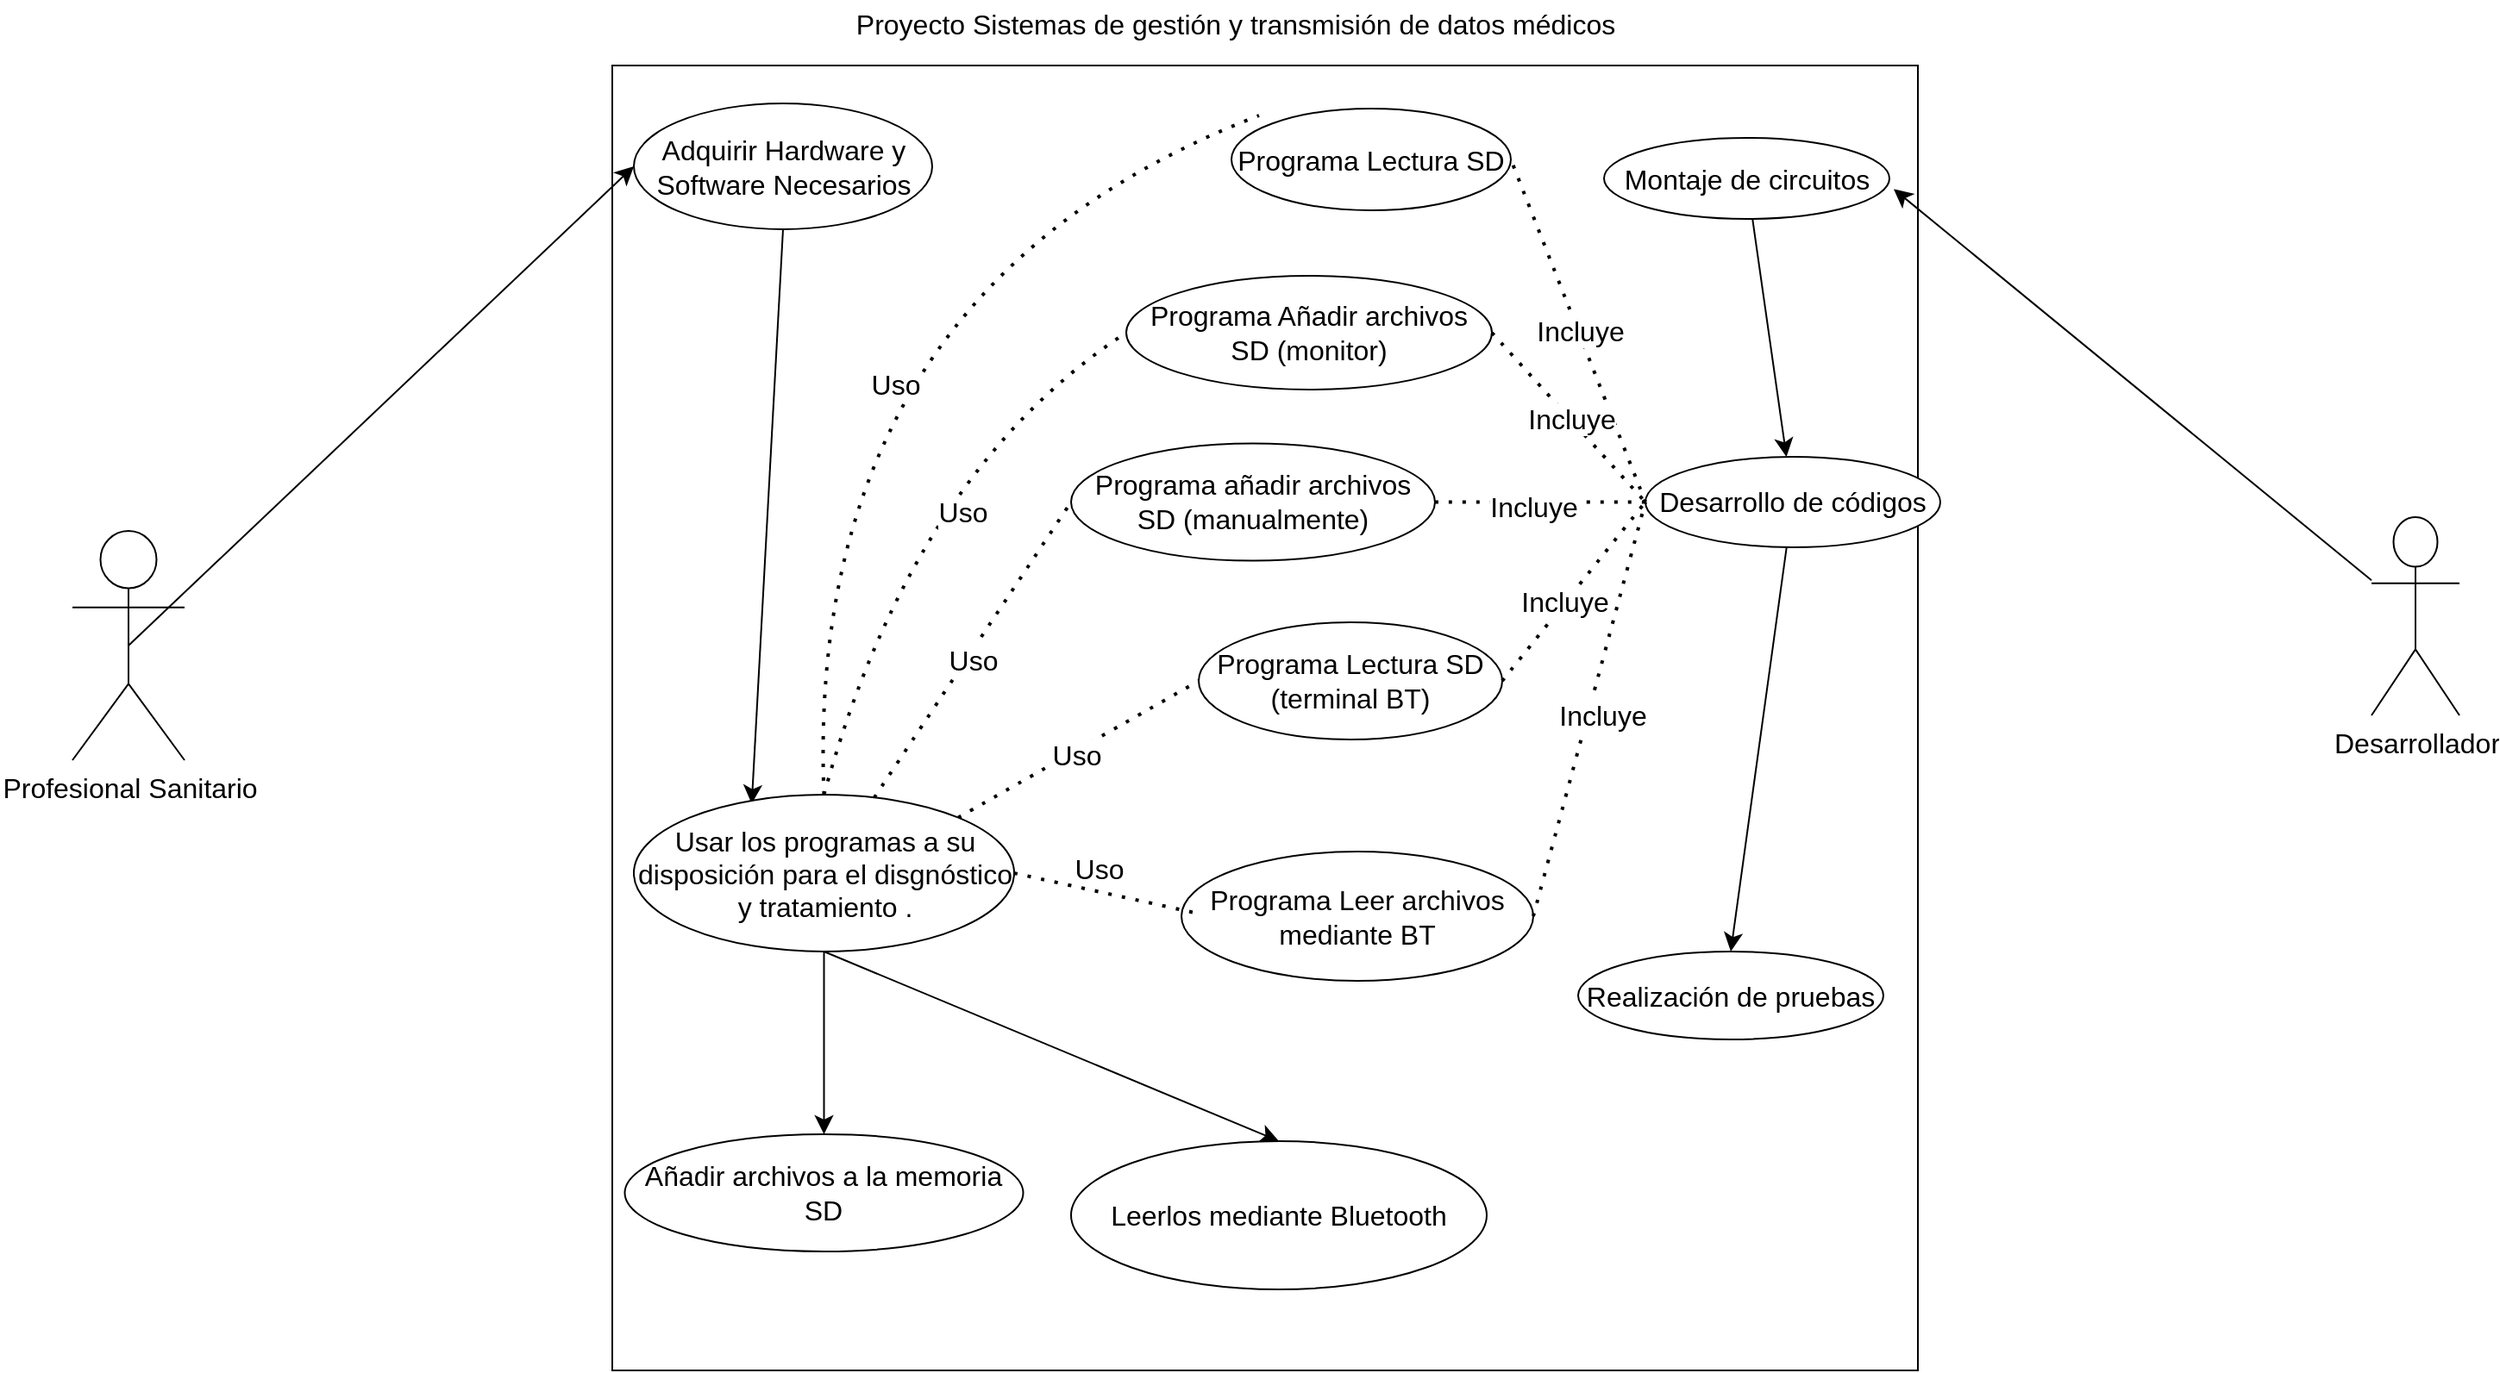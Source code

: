 <mxfile version="21.5.2" type="device">
  <diagram name="Página-1" id="cN-XaxheENF3G7JuhzaG">
    <mxGraphModel dx="2415" dy="1429" grid="0" gridSize="10" guides="1" tooltips="1" connect="1" arrows="1" fold="1" page="0" pageScale="1" pageWidth="827" pageHeight="1169" math="0" shadow="0">
      <root>
        <mxCell id="0" />
        <mxCell id="1" parent="0" />
        <mxCell id="5BwOVwZPz7OGjv9YKj9S-1" value="" style="whiteSpace=wrap;html=1;aspect=fixed;fontSize=16;" vertex="1" parent="1">
          <mxGeometry x="-180" y="-361" width="757" height="757" as="geometry" />
        </mxCell>
        <mxCell id="5BwOVwZPz7OGjv9YKj9S-4" value="Profesional Sanitario" style="shape=umlActor;verticalLabelPosition=bottom;verticalAlign=top;html=1;outlineConnect=0;fontSize=16;" vertex="1" parent="1">
          <mxGeometry x="-493" y="-91" width="65" height="133" as="geometry" />
        </mxCell>
        <mxCell id="5BwOVwZPz7OGjv9YKj9S-28" style="edgeStyle=none;curved=1;rounded=0;orthogonalLoop=1;jettySize=auto;html=1;fontSize=12;startSize=8;endSize=8;" edge="1" parent="1" source="5BwOVwZPz7OGjv9YKj9S-8" target="5BwOVwZPz7OGjv9YKj9S-9">
          <mxGeometry relative="1" as="geometry" />
        </mxCell>
        <mxCell id="5BwOVwZPz7OGjv9YKj9S-8" value="Montaje de circuitos" style="ellipse;whiteSpace=wrap;html=1;fontSize=16;direction=south;" vertex="1" parent="1">
          <mxGeometry x="395" y="-319" width="165.5" height="47" as="geometry" />
        </mxCell>
        <mxCell id="5BwOVwZPz7OGjv9YKj9S-29" style="edgeStyle=none;curved=1;rounded=0;orthogonalLoop=1;jettySize=auto;html=1;entryX=0.5;entryY=0;entryDx=0;entryDy=0;fontSize=12;startSize=8;endSize=8;" edge="1" parent="1" source="5BwOVwZPz7OGjv9YKj9S-9" target="5BwOVwZPz7OGjv9YKj9S-10">
          <mxGeometry relative="1" as="geometry" />
        </mxCell>
        <mxCell id="5BwOVwZPz7OGjv9YKj9S-10" value="Realización de pruebas" style="ellipse;whiteSpace=wrap;html=1;fontSize=16;" vertex="1" parent="1">
          <mxGeometry x="380" y="153" width="177" height="51" as="geometry" />
        </mxCell>
        <mxCell id="5BwOVwZPz7OGjv9YKj9S-20" style="edgeStyle=none;curved=1;rounded=0;orthogonalLoop=1;jettySize=auto;html=1;entryX=0.632;entryY=-0.015;entryDx=0;entryDy=0;entryPerimeter=0;fontSize=12;startSize=8;endSize=8;" edge="1" parent="1" source="5BwOVwZPz7OGjv9YKj9S-19" target="5BwOVwZPz7OGjv9YKj9S-8">
          <mxGeometry relative="1" as="geometry" />
        </mxCell>
        <mxCell id="5BwOVwZPz7OGjv9YKj9S-19" value="Desarrollador" style="shape=umlActor;verticalLabelPosition=bottom;verticalAlign=top;html=1;outlineConnect=0;fontSize=16;" vertex="1" parent="1">
          <mxGeometry x="840" y="-99" width="51" height="115" as="geometry" />
        </mxCell>
        <mxCell id="5BwOVwZPz7OGjv9YKj9S-27" value="Proyecto Sistemas de gestión y transmisión de datos médicos" style="text;html=1;strokeColor=none;fillColor=none;align=center;verticalAlign=middle;whiteSpace=wrap;rounded=0;fontSize=16;" vertex="1" parent="1">
          <mxGeometry x="-60" y="-399" width="483" height="27" as="geometry" />
        </mxCell>
        <mxCell id="5BwOVwZPz7OGjv9YKj9S-34" value="Programa Lectura SD" style="ellipse;whiteSpace=wrap;html=1;fontSize=16;" vertex="1" parent="1">
          <mxGeometry x="179" y="-336" width="162" height="59" as="geometry" />
        </mxCell>
        <mxCell id="5BwOVwZPz7OGjv9YKj9S-35" value="Programa Añadir archivos SD (monitor)" style="ellipse;whiteSpace=wrap;html=1;fontSize=16;" vertex="1" parent="1">
          <mxGeometry x="118" y="-239" width="212" height="66" as="geometry" />
        </mxCell>
        <mxCell id="5BwOVwZPz7OGjv9YKj9S-36" value="Programa añadir archivos SD (manualmente)" style="ellipse;whiteSpace=wrap;html=1;fontSize=16;" vertex="1" parent="1">
          <mxGeometry x="86" y="-141.75" width="211" height="68" as="geometry" />
        </mxCell>
        <mxCell id="5BwOVwZPz7OGjv9YKj9S-37" value="Programa Lectura SD (terminal BT)" style="ellipse;whiteSpace=wrap;html=1;fontSize=16;" vertex="1" parent="1">
          <mxGeometry x="160" y="-38" width="176" height="68" as="geometry" />
        </mxCell>
        <mxCell id="5BwOVwZPz7OGjv9YKj9S-38" value="Programa Leer archivos mediante BT" style="ellipse;whiteSpace=wrap;html=1;fontSize=16;" vertex="1" parent="1">
          <mxGeometry x="150" y="95" width="204" height="75" as="geometry" />
        </mxCell>
        <mxCell id="5BwOVwZPz7OGjv9YKj9S-9" value="Desarrollo de códigos" style="ellipse;whiteSpace=wrap;html=1;fontSize=16;" vertex="1" parent="1">
          <mxGeometry x="419" y="-134" width="171" height="52.5" as="geometry" />
        </mxCell>
        <mxCell id="5BwOVwZPz7OGjv9YKj9S-40" value="" style="endArrow=none;dashed=1;html=1;dashPattern=1 3;strokeWidth=2;rounded=0;fontSize=12;startSize=8;endSize=8;curved=1;entryX=1;entryY=0.5;entryDx=0;entryDy=0;exitX=0;exitY=0.5;exitDx=0;exitDy=0;" edge="1" parent="1" source="5BwOVwZPz7OGjv9YKj9S-9" target="5BwOVwZPz7OGjv9YKj9S-34">
          <mxGeometry width="50" height="50" relative="1" as="geometry">
            <mxPoint x="294" as="sourcePoint" />
            <mxPoint x="344" y="-50" as="targetPoint" />
          </mxGeometry>
        </mxCell>
        <mxCell id="5BwOVwZPz7OGjv9YKj9S-41" value="Incluye" style="edgeLabel;html=1;align=center;verticalAlign=middle;resizable=0;points=[];fontSize=16;" vertex="1" connectable="0" parent="5BwOVwZPz7OGjv9YKj9S-40">
          <mxGeometry x="-0.007" y="-1" relative="1" as="geometry">
            <mxPoint as="offset" />
          </mxGeometry>
        </mxCell>
        <mxCell id="5BwOVwZPz7OGjv9YKj9S-42" value="" style="endArrow=none;dashed=1;html=1;dashPattern=1 3;strokeWidth=2;rounded=0;fontSize=12;startSize=8;endSize=8;curved=1;entryX=0;entryY=0.5;entryDx=0;entryDy=0;exitX=1;exitY=0.5;exitDx=0;exitDy=0;" edge="1" parent="1" source="5BwOVwZPz7OGjv9YKj9S-35" target="5BwOVwZPz7OGjv9YKj9S-9">
          <mxGeometry width="50" height="50" relative="1" as="geometry">
            <mxPoint x="294" as="sourcePoint" />
            <mxPoint x="344" y="-50" as="targetPoint" />
          </mxGeometry>
        </mxCell>
        <mxCell id="5BwOVwZPz7OGjv9YKj9S-43" value="Incluye" style="edgeLabel;html=1;align=center;verticalAlign=middle;resizable=0;points=[];fontSize=16;" vertex="1" connectable="0" parent="5BwOVwZPz7OGjv9YKj9S-42">
          <mxGeometry x="0.015" y="1" relative="1" as="geometry">
            <mxPoint as="offset" />
          </mxGeometry>
        </mxCell>
        <mxCell id="5BwOVwZPz7OGjv9YKj9S-44" value="" style="endArrow=none;dashed=1;html=1;dashPattern=1 3;strokeWidth=2;rounded=0;fontSize=12;startSize=8;endSize=8;curved=1;entryX=0;entryY=0.5;entryDx=0;entryDy=0;exitX=1;exitY=0.5;exitDx=0;exitDy=0;" edge="1" parent="1" source="5BwOVwZPz7OGjv9YKj9S-36" target="5BwOVwZPz7OGjv9YKj9S-9">
          <mxGeometry width="50" height="50" relative="1" as="geometry">
            <mxPoint x="294" as="sourcePoint" />
            <mxPoint x="344" y="-50" as="targetPoint" />
          </mxGeometry>
        </mxCell>
        <mxCell id="5BwOVwZPz7OGjv9YKj9S-45" value="Incluye" style="edgeLabel;html=1;align=center;verticalAlign=middle;resizable=0;points=[];fontSize=16;" vertex="1" connectable="0" parent="5BwOVwZPz7OGjv9YKj9S-44">
          <mxGeometry x="-0.072" y="-2" relative="1" as="geometry">
            <mxPoint as="offset" />
          </mxGeometry>
        </mxCell>
        <mxCell id="5BwOVwZPz7OGjv9YKj9S-46" value="" style="endArrow=none;dashed=1;html=1;dashPattern=1 3;strokeWidth=2;rounded=0;fontSize=12;startSize=8;endSize=8;curved=1;entryX=0;entryY=0.5;entryDx=0;entryDy=0;exitX=1;exitY=0.5;exitDx=0;exitDy=0;" edge="1" parent="1" source="5BwOVwZPz7OGjv9YKj9S-37" target="5BwOVwZPz7OGjv9YKj9S-9">
          <mxGeometry width="50" height="50" relative="1" as="geometry">
            <mxPoint x="294" as="sourcePoint" />
            <mxPoint x="344" y="-50" as="targetPoint" />
          </mxGeometry>
        </mxCell>
        <mxCell id="5BwOVwZPz7OGjv9YKj9S-47" value="Incluye" style="edgeLabel;html=1;align=center;verticalAlign=middle;resizable=0;points=[];fontSize=16;" vertex="1" connectable="0" parent="5BwOVwZPz7OGjv9YKj9S-46">
          <mxGeometry x="-0.118" y="1" relative="1" as="geometry">
            <mxPoint as="offset" />
          </mxGeometry>
        </mxCell>
        <mxCell id="5BwOVwZPz7OGjv9YKj9S-48" value="" style="endArrow=none;dashed=1;html=1;dashPattern=1 3;strokeWidth=2;rounded=0;fontSize=12;startSize=8;endSize=8;curved=1;entryX=0;entryY=0.5;entryDx=0;entryDy=0;exitX=1;exitY=0.5;exitDx=0;exitDy=0;" edge="1" parent="1" source="5BwOVwZPz7OGjv9YKj9S-38" target="5BwOVwZPz7OGjv9YKj9S-9">
          <mxGeometry width="50" height="50" relative="1" as="geometry">
            <mxPoint x="294" as="sourcePoint" />
            <mxPoint x="344" y="-50" as="targetPoint" />
          </mxGeometry>
        </mxCell>
        <mxCell id="5BwOVwZPz7OGjv9YKj9S-49" value="Incluye" style="edgeLabel;html=1;align=center;verticalAlign=middle;resizable=0;points=[];fontSize=16;" vertex="1" connectable="0" parent="5BwOVwZPz7OGjv9YKj9S-48">
          <mxGeometry x="-0.008" y="-8" relative="1" as="geometry">
            <mxPoint as="offset" />
          </mxGeometry>
        </mxCell>
        <mxCell id="5BwOVwZPz7OGjv9YKj9S-53" style="edgeStyle=none;curved=1;rounded=0;orthogonalLoop=1;jettySize=auto;html=1;exitX=0.5;exitY=1;exitDx=0;exitDy=0;fontSize=12;startSize=8;endSize=8;entryX=0.31;entryY=0.058;entryDx=0;entryDy=0;entryPerimeter=0;" edge="1" parent="1" source="5BwOVwZPz7OGjv9YKj9S-50" target="5BwOVwZPz7OGjv9YKj9S-51">
          <mxGeometry relative="1" as="geometry" />
        </mxCell>
        <mxCell id="5BwOVwZPz7OGjv9YKj9S-50" value="Adquirir Hardware y Software Necesarios" style="ellipse;whiteSpace=wrap;html=1;fontSize=16;" vertex="1" parent="1">
          <mxGeometry x="-167.5" y="-339" width="173" height="73" as="geometry" />
        </mxCell>
        <mxCell id="5BwOVwZPz7OGjv9YKj9S-66" style="edgeStyle=none;curved=1;rounded=0;orthogonalLoop=1;jettySize=auto;html=1;exitX=0.5;exitY=1;exitDx=0;exitDy=0;fontSize=12;startSize=8;endSize=8;" edge="1" parent="1" source="5BwOVwZPz7OGjv9YKj9S-51" target="5BwOVwZPz7OGjv9YKj9S-65">
          <mxGeometry relative="1" as="geometry" />
        </mxCell>
        <mxCell id="5BwOVwZPz7OGjv9YKj9S-68" style="edgeStyle=none;curved=1;rounded=0;orthogonalLoop=1;jettySize=auto;html=1;exitX=0.5;exitY=1;exitDx=0;exitDy=0;entryX=0.5;entryY=0;entryDx=0;entryDy=0;fontSize=12;startSize=8;endSize=8;" edge="1" parent="1" source="5BwOVwZPz7OGjv9YKj9S-51" target="5BwOVwZPz7OGjv9YKj9S-67">
          <mxGeometry relative="1" as="geometry" />
        </mxCell>
        <mxCell id="5BwOVwZPz7OGjv9YKj9S-51" value="Usar los programas a su disposición para el disgnóstico y tratamiento ." style="ellipse;whiteSpace=wrap;html=1;fontSize=16;" vertex="1" parent="1">
          <mxGeometry x="-167.5" y="62" width="220.5" height="91" as="geometry" />
        </mxCell>
        <mxCell id="5BwOVwZPz7OGjv9YKj9S-52" style="edgeStyle=none;curved=1;rounded=0;orthogonalLoop=1;jettySize=auto;html=1;exitX=0.5;exitY=0.5;exitDx=0;exitDy=0;exitPerimeter=0;fontSize=12;startSize=8;endSize=8;entryX=0;entryY=0.5;entryDx=0;entryDy=0;" edge="1" parent="1" source="5BwOVwZPz7OGjv9YKj9S-4" target="5BwOVwZPz7OGjv9YKj9S-50">
          <mxGeometry relative="1" as="geometry" />
        </mxCell>
        <mxCell id="5BwOVwZPz7OGjv9YKj9S-55" value="" style="endArrow=none;dashed=1;html=1;dashPattern=1 3;strokeWidth=2;rounded=0;fontSize=12;startSize=8;endSize=8;curved=1;exitX=0.5;exitY=0;exitDx=0;exitDy=0;entryX=0;entryY=0.5;entryDx=0;entryDy=0;" edge="1" parent="1" source="5BwOVwZPz7OGjv9YKj9S-51">
          <mxGeometry width="50" height="50" relative="1" as="geometry">
            <mxPoint x="-7.2" y="57.542" as="sourcePoint" />
            <mxPoint x="195.0" y="-332" as="targetPoint" />
            <Array as="points">
              <mxPoint x="-69" y="-230.5" />
            </Array>
          </mxGeometry>
        </mxCell>
        <mxCell id="5BwOVwZPz7OGjv9YKj9S-56" value="Uso" style="edgeLabel;html=1;align=center;verticalAlign=middle;resizable=0;points=[];fontSize=16;" vertex="1" connectable="0" parent="5BwOVwZPz7OGjv9YKj9S-55">
          <mxGeometry x="-0.18" relative="1" as="geometry">
            <mxPoint x="50" y="-2" as="offset" />
          </mxGeometry>
        </mxCell>
        <mxCell id="5BwOVwZPz7OGjv9YKj9S-57" value="" style="endArrow=none;dashed=1;html=1;dashPattern=1 3;strokeWidth=2;rounded=0;fontSize=12;startSize=8;endSize=8;curved=1;entryX=0;entryY=0.5;entryDx=0;entryDy=0;exitX=0.5;exitY=0;exitDx=0;exitDy=0;" edge="1" parent="1" source="5BwOVwZPz7OGjv9YKj9S-51" target="5BwOVwZPz7OGjv9YKj9S-35">
          <mxGeometry width="50" height="50" relative="1" as="geometry">
            <mxPoint x="22" y="-134" as="sourcePoint" />
            <mxPoint x="72" y="-184" as="targetPoint" />
            <Array as="points">
              <mxPoint x="-6" y="-125" />
            </Array>
          </mxGeometry>
        </mxCell>
        <mxCell id="5BwOVwZPz7OGjv9YKj9S-58" value="Uso" style="edgeLabel;html=1;align=center;verticalAlign=middle;resizable=0;points=[];fontSize=16;" vertex="1" connectable="0" parent="5BwOVwZPz7OGjv9YKj9S-57">
          <mxGeometry x="0.058" y="-34" relative="1" as="geometry">
            <mxPoint x="-1" y="1" as="offset" />
          </mxGeometry>
        </mxCell>
        <mxCell id="5BwOVwZPz7OGjv9YKj9S-59" value="" style="endArrow=none;dashed=1;html=1;dashPattern=1 3;strokeWidth=2;rounded=0;fontSize=12;startSize=8;endSize=8;curved=1;entryX=0;entryY=0.5;entryDx=0;entryDy=0;" edge="1" parent="1" source="5BwOVwZPz7OGjv9YKj9S-51" target="5BwOVwZPz7OGjv9YKj9S-36">
          <mxGeometry width="50" height="50" relative="1" as="geometry">
            <mxPoint x="46" y="-13" as="sourcePoint" />
            <mxPoint x="96" y="-63" as="targetPoint" />
            <Array as="points" />
          </mxGeometry>
        </mxCell>
        <mxCell id="5BwOVwZPz7OGjv9YKj9S-60" value="Uso" style="edgeLabel;html=1;align=center;verticalAlign=middle;resizable=0;points=[];fontSize=16;" vertex="1" connectable="0" parent="5BwOVwZPz7OGjv9YKj9S-59">
          <mxGeometry x="-0.048" y="-3" relative="1" as="geometry">
            <mxPoint as="offset" />
          </mxGeometry>
        </mxCell>
        <mxCell id="5BwOVwZPz7OGjv9YKj9S-61" value="" style="endArrow=none;dashed=1;html=1;dashPattern=1 3;strokeWidth=2;rounded=0;fontSize=12;startSize=8;endSize=8;curved=1;entryX=0;entryY=0.5;entryDx=0;entryDy=0;exitX=1;exitY=0;exitDx=0;exitDy=0;" edge="1" parent="1" source="5BwOVwZPz7OGjv9YKj9S-51" target="5BwOVwZPz7OGjv9YKj9S-37">
          <mxGeometry width="50" height="50" relative="1" as="geometry">
            <mxPoint x="98" y="51" as="sourcePoint" />
            <mxPoint x="148" y="1" as="targetPoint" />
          </mxGeometry>
        </mxCell>
        <mxCell id="5BwOVwZPz7OGjv9YKj9S-62" value="Uso" style="edgeLabel;html=1;align=center;verticalAlign=middle;resizable=0;points=[];fontSize=16;" vertex="1" connectable="0" parent="5BwOVwZPz7OGjv9YKj9S-61">
          <mxGeometry x="-0.035" y="-1" relative="1" as="geometry">
            <mxPoint y="1" as="offset" />
          </mxGeometry>
        </mxCell>
        <mxCell id="5BwOVwZPz7OGjv9YKj9S-63" value="" style="endArrow=none;dashed=1;html=1;dashPattern=1 3;strokeWidth=2;rounded=0;fontSize=12;startSize=8;endSize=8;curved=1;exitX=1;exitY=0.5;exitDx=0;exitDy=0;" edge="1" parent="1" source="5BwOVwZPz7OGjv9YKj9S-51">
          <mxGeometry width="50" height="50" relative="1" as="geometry">
            <mxPoint x="110" y="181" as="sourcePoint" />
            <mxPoint x="160" y="131" as="targetPoint" />
          </mxGeometry>
        </mxCell>
        <mxCell id="5BwOVwZPz7OGjv9YKj9S-64" value="Uso" style="edgeLabel;html=1;align=center;verticalAlign=middle;resizable=0;points=[];fontSize=16;" vertex="1" connectable="0" parent="5BwOVwZPz7OGjv9YKj9S-63">
          <mxGeometry x="-0.116" y="13" relative="1" as="geometry">
            <mxPoint x="-1" as="offset" />
          </mxGeometry>
        </mxCell>
        <mxCell id="5BwOVwZPz7OGjv9YKj9S-65" value="Añadir archivos a la memoria SD" style="ellipse;whiteSpace=wrap;html=1;fontSize=16;" vertex="1" parent="1">
          <mxGeometry x="-172.75" y="259" width="231" height="68" as="geometry" />
        </mxCell>
        <mxCell id="5BwOVwZPz7OGjv9YKj9S-67" value="Leerlos mediante Bluetooth" style="ellipse;whiteSpace=wrap;html=1;fontSize=16;" vertex="1" parent="1">
          <mxGeometry x="86" y="263" width="241" height="86" as="geometry" />
        </mxCell>
      </root>
    </mxGraphModel>
  </diagram>
</mxfile>
